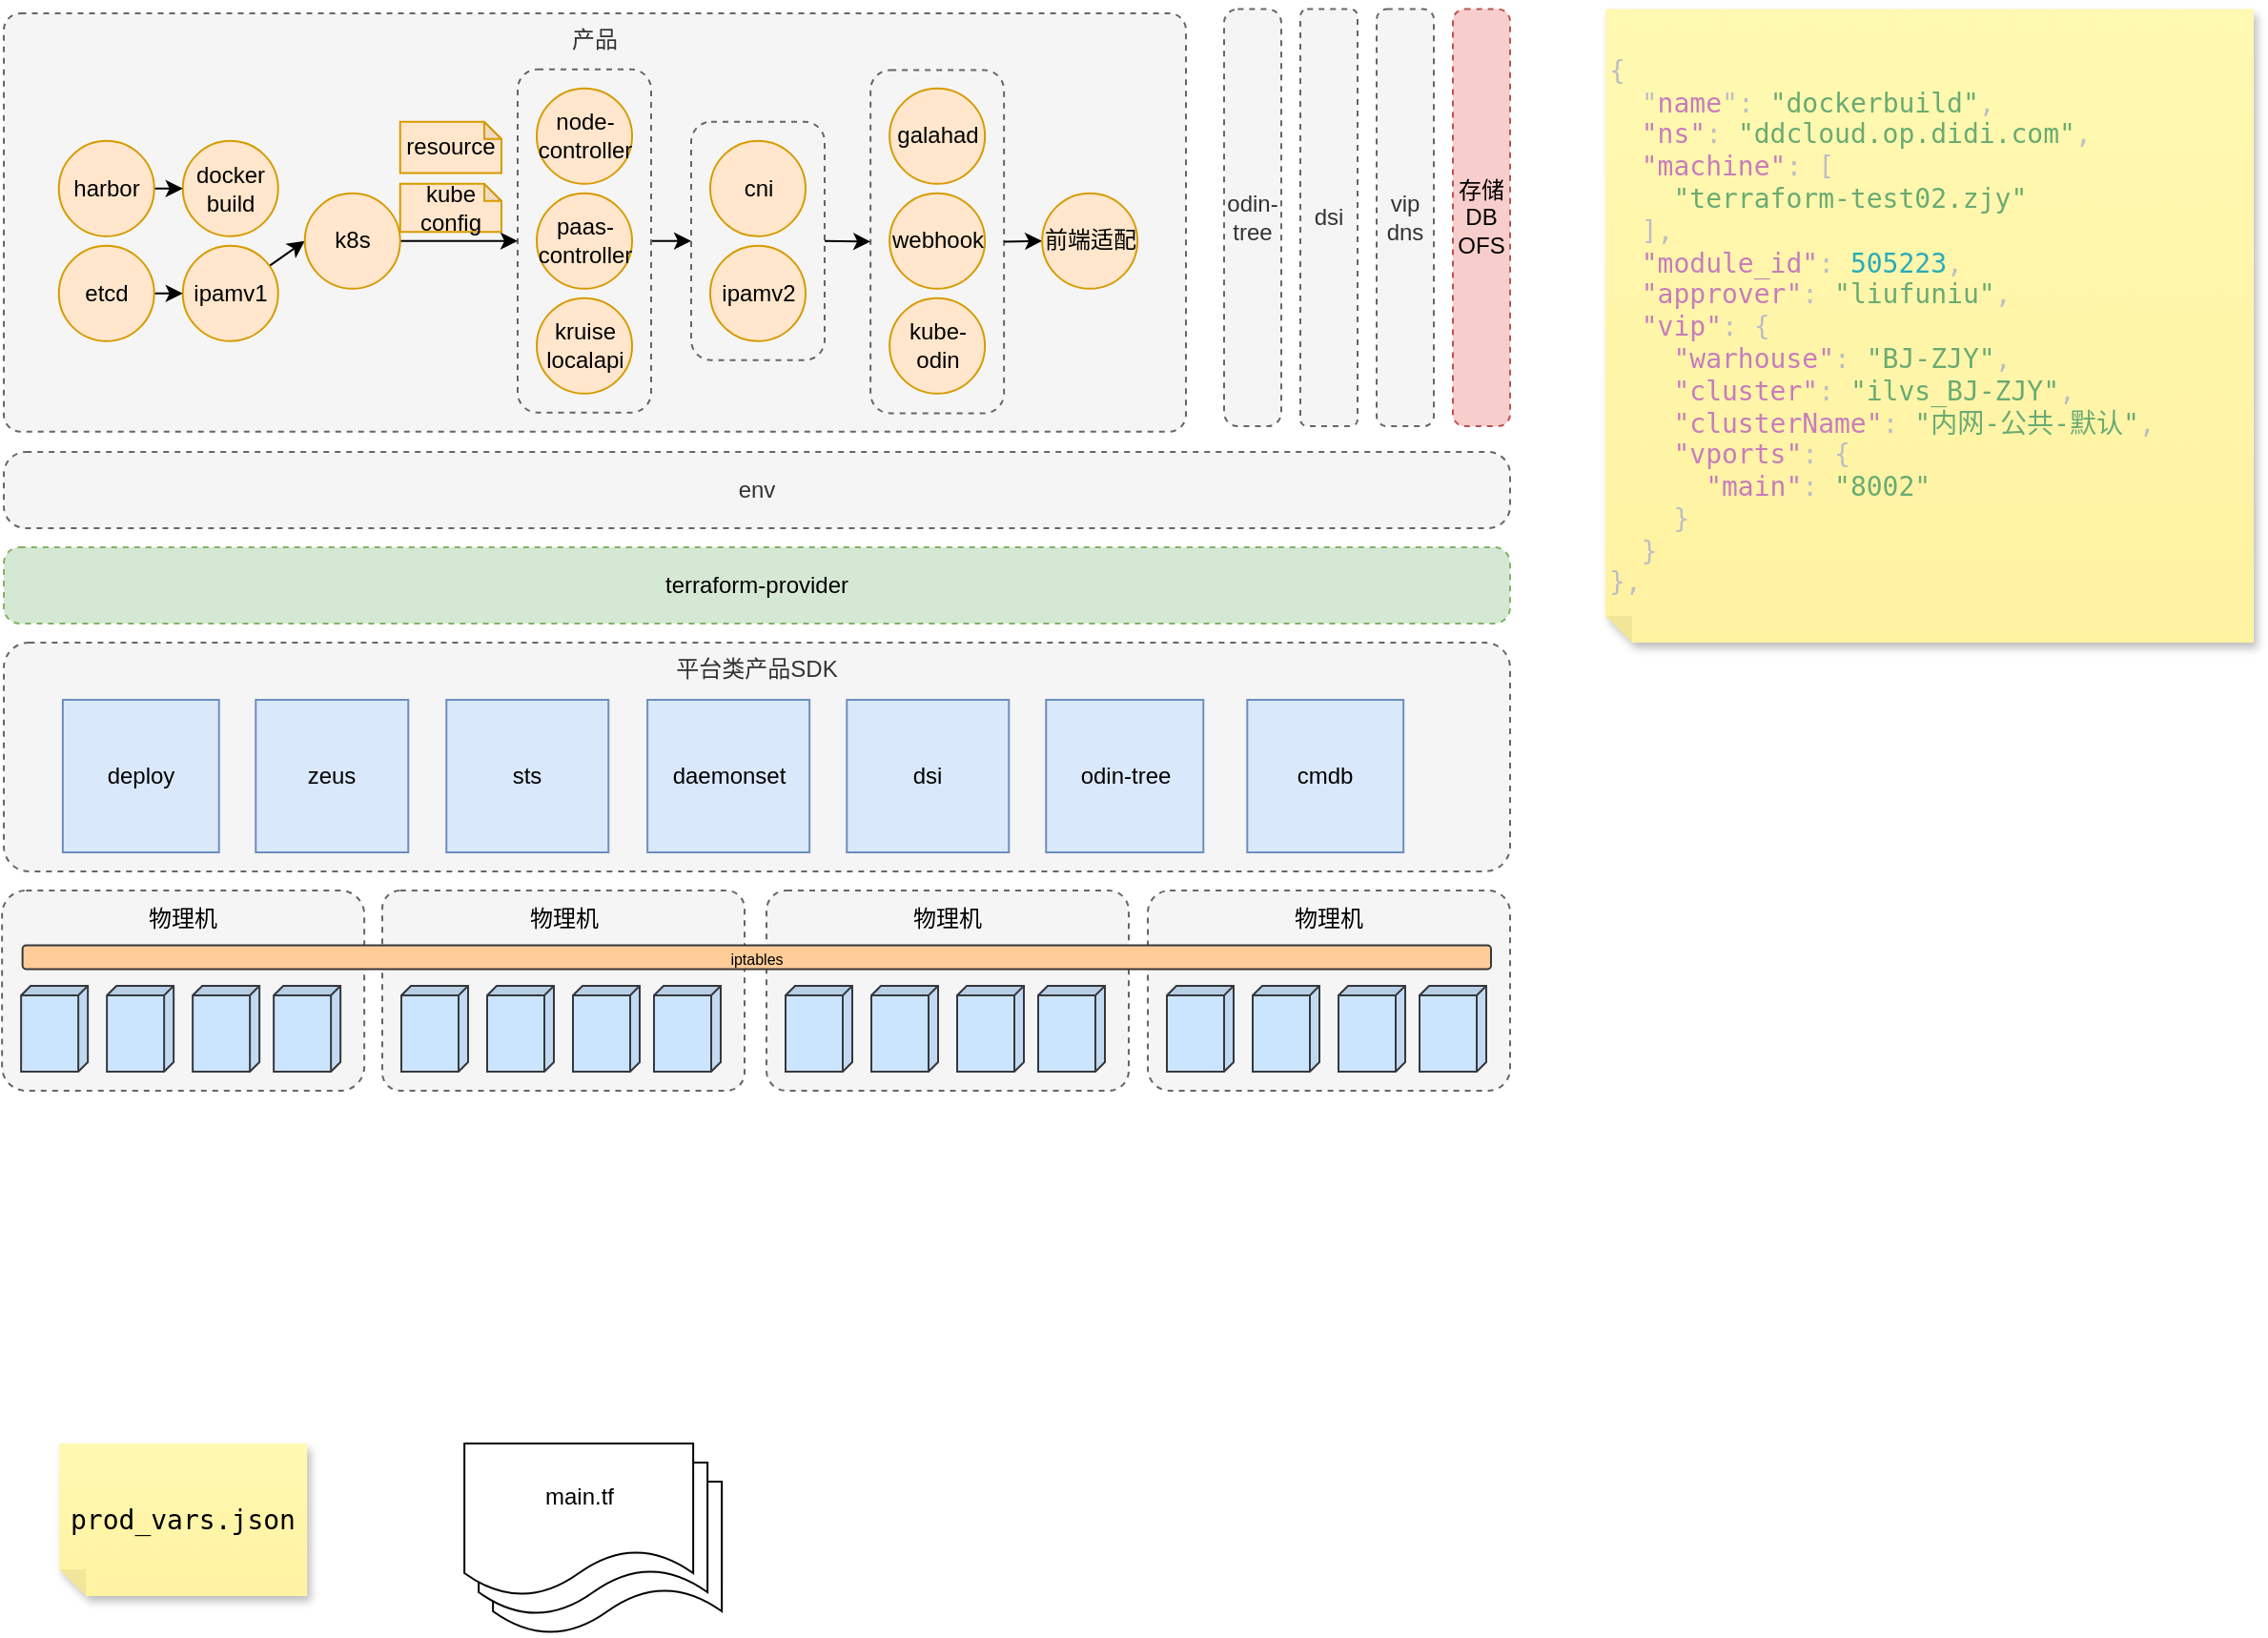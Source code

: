 <mxfile version="22.1.18" type="github">
  <diagram name="第 1 页" id="ZuhVlxFlhkBg7zVoVy1D">
    <mxGraphModel dx="1298" dy="1788" grid="1" gridSize="10" guides="1" tooltips="1" connect="1" arrows="1" fold="1" page="1" pageScale="1" pageWidth="827" pageHeight="1169" math="0" shadow="0">
      <root>
        <mxCell id="0" />
        <mxCell id="1" parent="0" />
        <mxCell id="GPAt1WRh6mztTl92b3K6-4" value="产品" style="rounded=1;whiteSpace=wrap;html=1;dashed=1;arcSize=4;fillColor=#f5f5f5;strokeColor=#666666;verticalAlign=top;fontColor=#333333;" parent="1" vertex="1">
          <mxGeometry x="90" y="-40" width="620" height="219.37" as="geometry" />
        </mxCell>
        <mxCell id="eo2u99sirjMwnlyiHI97-110" value="" style="rounded=1;whiteSpace=wrap;html=1;fillColor=#f5f5f5;fontColor=#333333;strokeColor=#666666;dashed=1;" vertex="1" parent="1">
          <mxGeometry x="544.57" y="-10.25" width="70" height="180" as="geometry" />
        </mxCell>
        <mxCell id="eo2u99sirjMwnlyiHI97-96" value="平台类产品SDK" style="rounded=1;html=1;dashed=1;arcSize=11;horizontal=1;labelPosition=center;verticalLabelPosition=middle;align=center;verticalAlign=top;labelBorderColor=none;fontSize=12;whiteSpace=wrap;fillColor=#f5f5f5;fontColor=#333333;strokeColor=#666666;" vertex="1" parent="1">
          <mxGeometry x="90" y="290" width="790" height="120" as="geometry" />
        </mxCell>
        <mxCell id="eo2u99sirjMwnlyiHI97-72" value="" style="rounded=1;whiteSpace=wrap;html=1;fillColor=#f5f5f5;fontColor=#333333;strokeColor=#666666;dashed=1;" vertex="1" parent="1">
          <mxGeometry x="450.5" y="16.87" width="70" height="125" as="geometry" />
        </mxCell>
        <mxCell id="eo2u99sirjMwnlyiHI97-73" value="" style="rounded=0;orthogonalLoop=1;jettySize=auto;html=1;entryX=0;entryY=0.5;entryDx=0;entryDy=0;" edge="1" parent="1" source="eo2u99sirjMwnlyiHI97-70" target="eo2u99sirjMwnlyiHI97-72">
          <mxGeometry relative="1" as="geometry">
            <mxPoint x="465.5" y="79.37" as="targetPoint" />
          </mxGeometry>
        </mxCell>
        <mxCell id="eo2u99sirjMwnlyiHI97-70" value="" style="rounded=1;whiteSpace=wrap;html=1;fillColor=#f5f5f5;fontColor=#333333;strokeColor=#666666;dashed=1;" vertex="1" parent="1">
          <mxGeometry x="359.5" y="-10.63" width="70" height="180" as="geometry" />
        </mxCell>
        <mxCell id="eo2u99sirjMwnlyiHI97-33" value="" style="rounded=1;whiteSpace=wrap;html=1;dashed=1;arcSize=12;fillColor=#f5f5f5;fontColor=#333333;strokeColor=#666666;" vertex="1" parent="1">
          <mxGeometry x="89.07" y="420" width="190" height="105" as="geometry" />
        </mxCell>
        <mxCell id="GPAt1WRh6mztTl92b3K6-3" value="terraform-provider" style="rounded=1;whiteSpace=wrap;html=1;fillColor=#d5e8d4;strokeColor=#82b366;dashed=1;arcSize=21;" parent="1" vertex="1">
          <mxGeometry x="90" y="240" width="790" height="40" as="geometry" />
        </mxCell>
        <mxCell id="GPAt1WRh6mztTl92b3K6-6" value="zeus" style="rounded=1;whiteSpace=wrap;html=1;arcSize=0;fillColor=#dae8fc;strokeColor=#6c8ebf;" parent="1" vertex="1">
          <mxGeometry x="222.14" y="320" width="80" height="80" as="geometry" />
        </mxCell>
        <mxCell id="GPAt1WRh6mztTl92b3K6-7" value="sts" style="rounded=1;whiteSpace=wrap;html=1;arcSize=0;fillColor=#dae8fc;strokeColor=#6c8ebf;" parent="1" vertex="1">
          <mxGeometry x="322.14" y="320" width="85" height="80" as="geometry" />
        </mxCell>
        <mxCell id="GPAt1WRh6mztTl92b3K6-8" value="daemonset" style="rounded=1;whiteSpace=wrap;html=1;arcSize=0;fillColor=#dae8fc;strokeColor=#6c8ebf;" parent="1" vertex="1">
          <mxGeometry x="427.57" y="320" width="85" height="80" as="geometry" />
        </mxCell>
        <mxCell id="GPAt1WRh6mztTl92b3K6-9" value="cmdb" style="rounded=1;whiteSpace=wrap;html=1;arcSize=0;fillColor=#dae8fc;strokeColor=#6c8ebf;" parent="1" vertex="1">
          <mxGeometry x="742.14" y="320" width="81.93" height="80" as="geometry" />
        </mxCell>
        <mxCell id="GPAt1WRh6mztTl92b3K6-10" value="odin-tree" style="rounded=1;whiteSpace=wrap;html=1;arcSize=0;fillColor=#dae8fc;strokeColor=#6c8ebf;" parent="1" vertex="1">
          <mxGeometry x="636.64" y="320" width="82.5" height="80" as="geometry" />
        </mxCell>
        <mxCell id="GPAt1WRh6mztTl92b3K6-13" value="cni" style="ellipse;whiteSpace=wrap;html=1;aspect=fixed;fillColor=#ffe6cc;strokeColor=#d79b00;" parent="1" vertex="1">
          <mxGeometry x="460.5" y="26.87" width="50" height="50" as="geometry" />
        </mxCell>
        <mxCell id="GPAt1WRh6mztTl92b3K6-17" value="docker&lt;br&gt;build" style="ellipse;whiteSpace=wrap;html=1;aspect=fixed;fillColor=#ffe6cc;strokeColor=#d79b00;" parent="1" vertex="1">
          <mxGeometry x="183.87" y="26.87" width="50" height="50" as="geometry" />
        </mxCell>
        <mxCell id="GPAt1WRh6mztTl92b3K6-20" value="galahad" style="ellipse;whiteSpace=wrap;html=1;aspect=fixed;fillColor=#ffe6cc;strokeColor=#d79b00;" parent="1" vertex="1">
          <mxGeometry x="554.57" y="-0.63" width="50" height="50" as="geometry" />
        </mxCell>
        <mxCell id="eo2u99sirjMwnlyiHI97-61" value="" style="rounded=0;orthogonalLoop=1;jettySize=auto;html=1;" edge="1" parent="1" source="GPAt1WRh6mztTl92b3K6-21" target="GPAt1WRh6mztTl92b3K6-17">
          <mxGeometry relative="1" as="geometry" />
        </mxCell>
        <mxCell id="GPAt1WRh6mztTl92b3K6-21" value="harbor" style="ellipse;whiteSpace=wrap;html=1;aspect=fixed;fillColor=#ffe6cc;strokeColor=#d79b00;" parent="1" vertex="1">
          <mxGeometry x="118.87" y="26.87" width="50" height="50" as="geometry" />
        </mxCell>
        <mxCell id="eo2u99sirjMwnlyiHI97-78" value="" style="rounded=0;orthogonalLoop=1;jettySize=auto;html=1;exitX=1;exitY=0.5;exitDx=0;exitDy=0;" edge="1" parent="1" source="eo2u99sirjMwnlyiHI97-110" target="eo2u99sirjMwnlyiHI97-18">
          <mxGeometry relative="1" as="geometry">
            <mxPoint x="618" y="79" as="sourcePoint" />
          </mxGeometry>
        </mxCell>
        <mxCell id="GPAt1WRh6mztTl92b3K6-22" value="webhook" style="ellipse;whiteSpace=wrap;html=1;aspect=fixed;fillColor=#ffe6cc;strokeColor=#d79b00;" parent="1" vertex="1">
          <mxGeometry x="554.57" y="54.37" width="50" height="50" as="geometry" />
        </mxCell>
        <mxCell id="GPAt1WRh6mztTl92b3K6-23" value="ipamv2" style="ellipse;whiteSpace=wrap;html=1;aspect=fixed;fillColor=#ffe6cc;strokeColor=#d79b00;" parent="1" vertex="1">
          <mxGeometry x="460.5" y="81.87" width="50" height="50" as="geometry" />
        </mxCell>
        <mxCell id="eo2u99sirjMwnlyiHI97-64" value="" style="rounded=0;orthogonalLoop=1;jettySize=auto;html=1;entryX=0;entryY=0.5;entryDx=0;entryDy=0;" edge="1" parent="1" source="GPAt1WRh6mztTl92b3K6-24" target="GPAt1WRh6mztTl92b3K6-28">
          <mxGeometry relative="1" as="geometry">
            <mxPoint x="268.871" y="87.346" as="targetPoint" />
          </mxGeometry>
        </mxCell>
        <mxCell id="GPAt1WRh6mztTl92b3K6-24" value="ipamv1" style="ellipse;whiteSpace=wrap;html=1;aspect=fixed;fillColor=#ffe6cc;strokeColor=#d79b00;" parent="1" vertex="1">
          <mxGeometry x="183.87" y="81.87" width="50" height="50" as="geometry" />
        </mxCell>
        <mxCell id="GPAt1WRh6mztTl92b3K6-26" value="kruise&lt;br&gt;localapi" style="ellipse;whiteSpace=wrap;html=1;aspect=fixed;fillColor=#ffe6cc;strokeColor=#d79b00;" parent="1" vertex="1">
          <mxGeometry x="369.5" y="109.37" width="50" height="50" as="geometry" />
        </mxCell>
        <mxCell id="eo2u99sirjMwnlyiHI97-68" value="" style="rounded=0;orthogonalLoop=1;jettySize=auto;html=1;entryX=0;entryY=0.5;entryDx=0;entryDy=0;" edge="1" parent="1" source="GPAt1WRh6mztTl92b3K6-28" target="eo2u99sirjMwnlyiHI97-70">
          <mxGeometry relative="1" as="geometry">
            <mxPoint x="413.5" y="79.37" as="targetPoint" />
          </mxGeometry>
        </mxCell>
        <mxCell id="GPAt1WRh6mztTl92b3K6-28" value="k8s" style="ellipse;whiteSpace=wrap;html=1;aspect=fixed;fillColor=#ffe6cc;strokeColor=#d79b00;" parent="1" vertex="1">
          <mxGeometry x="247.87" y="54.37" width="50" height="50" as="geometry" />
        </mxCell>
        <mxCell id="GPAt1WRh6mztTl92b3K6-29" value="kube&lt;br&gt;config" style="shape=note;whiteSpace=wrap;html=1;backgroundOutline=1;darkOpacity=0.05;size=9;fillColor=#ffe6cc;strokeColor=#d79b00;horizontal=1;" parent="1" vertex="1">
          <mxGeometry x="297.87" y="49.37" width="53.13" height="25.3" as="geometry" />
        </mxCell>
        <mxCell id="GPAt1WRh6mztTl92b3K6-31" value="resource" style="shape=note;whiteSpace=wrap;html=1;backgroundOutline=1;darkOpacity=0.05;size=9;fillColor=#ffe6cc;strokeColor=#d79b00;verticalAlign=middle;horizontal=1;" parent="1" vertex="1">
          <mxGeometry x="297.87" y="16.87" width="53.13" height="26.87" as="geometry" />
        </mxCell>
        <mxCell id="GPAt1WRh6mztTl92b3K6-34" value="node-controller" style="ellipse;whiteSpace=wrap;html=1;aspect=fixed;fillColor=#ffe6cc;strokeColor=#d79b00;" parent="1" vertex="1">
          <mxGeometry x="369.5" y="-0.63" width="50" height="50" as="geometry" />
        </mxCell>
        <mxCell id="GPAt1WRh6mztTl92b3K6-35" value="paas-controller" style="ellipse;whiteSpace=wrap;html=1;aspect=fixed;fillColor=#ffe6cc;strokeColor=#d79b00;" parent="1" vertex="1">
          <mxGeometry x="369.5" y="54.37" width="50" height="50" as="geometry" />
        </mxCell>
        <mxCell id="eo2u99sirjMwnlyiHI97-18" value="前端适配" style="ellipse;whiteSpace=wrap;html=1;aspect=fixed;fillColor=#ffe6cc;strokeColor=#d79b00;" vertex="1" parent="1">
          <mxGeometry x="634.57" y="54.37" width="50" height="50" as="geometry" />
        </mxCell>
        <mxCell id="eo2u99sirjMwnlyiHI97-29" value="" style="shape=cube;whiteSpace=wrap;html=1;boundedLbl=1;backgroundOutline=1;darkOpacity=0.05;darkOpacity2=0.1;size=5;rotation=90;fillColor=#cce5ff;strokeColor=#36393d;" vertex="1" parent="1">
          <mxGeometry x="94.07" y="475" width="45" height="35" as="geometry" />
        </mxCell>
        <mxCell id="eo2u99sirjMwnlyiHI97-30" value="" style="shape=cube;whiteSpace=wrap;html=1;boundedLbl=1;backgroundOutline=1;darkOpacity=0.05;darkOpacity2=0.1;size=5;rotation=90;fillColor=#cce5ff;strokeColor=#36393d;" vertex="1" parent="1">
          <mxGeometry x="139.07" y="475" width="45" height="35" as="geometry" />
        </mxCell>
        <mxCell id="eo2u99sirjMwnlyiHI97-31" value="" style="shape=cube;whiteSpace=wrap;html=1;boundedLbl=1;backgroundOutline=1;darkOpacity=0.05;darkOpacity2=0.1;size=5;rotation=90;fillColor=#cce5ff;strokeColor=#36393d;" vertex="1" parent="1">
          <mxGeometry x="184.07" y="475" width="45" height="35" as="geometry" />
        </mxCell>
        <mxCell id="eo2u99sirjMwnlyiHI97-32" value="" style="shape=cube;whiteSpace=wrap;html=1;boundedLbl=1;backgroundOutline=1;darkOpacity=0.05;darkOpacity2=0.1;size=5;rotation=90;fillColor=#cce5ff;strokeColor=#36393d;" vertex="1" parent="1">
          <mxGeometry x="226.57" y="475" width="45" height="35" as="geometry" />
        </mxCell>
        <mxCell id="eo2u99sirjMwnlyiHI97-34" value="物理机" style="text;html=1;strokeColor=none;fillColor=none;align=center;verticalAlign=middle;whiteSpace=wrap;rounded=0;" vertex="1" parent="1">
          <mxGeometry x="154.07" y="420" width="60" height="30" as="geometry" />
        </mxCell>
        <mxCell id="eo2u99sirjMwnlyiHI97-45" value="" style="rounded=1;whiteSpace=wrap;html=1;dashed=1;arcSize=9;fillColor=#f5f5f5;fontColor=#333333;strokeColor=#666666;" vertex="1" parent="1">
          <mxGeometry x="288.5" y="420" width="190" height="105" as="geometry" />
        </mxCell>
        <mxCell id="eo2u99sirjMwnlyiHI97-46" value="" style="shape=cube;whiteSpace=wrap;html=1;boundedLbl=1;backgroundOutline=1;darkOpacity=0.05;darkOpacity2=0.1;size=5;rotation=90;fillColor=#cce5ff;strokeColor=#36393d;" vertex="1" parent="1">
          <mxGeometry x="293.5" y="475" width="45" height="35" as="geometry" />
        </mxCell>
        <mxCell id="eo2u99sirjMwnlyiHI97-47" value="" style="shape=cube;whiteSpace=wrap;html=1;boundedLbl=1;backgroundOutline=1;darkOpacity=0.05;darkOpacity2=0.1;size=5;rotation=90;fillColor=#cce5ff;strokeColor=#36393d;" vertex="1" parent="1">
          <mxGeometry x="338.5" y="475" width="45" height="35" as="geometry" />
        </mxCell>
        <mxCell id="eo2u99sirjMwnlyiHI97-48" value="" style="shape=cube;whiteSpace=wrap;html=1;boundedLbl=1;backgroundOutline=1;darkOpacity=0.05;darkOpacity2=0.1;size=5;rotation=90;fillColor=#cce5ff;strokeColor=#36393d;" vertex="1" parent="1">
          <mxGeometry x="383.5" y="475" width="45" height="35" as="geometry" />
        </mxCell>
        <mxCell id="eo2u99sirjMwnlyiHI97-49" value="" style="shape=cube;whiteSpace=wrap;html=1;boundedLbl=1;backgroundOutline=1;darkOpacity=0.05;darkOpacity2=0.1;size=5;rotation=90;fillColor=#cce5ff;strokeColor=#36393d;" vertex="1" parent="1">
          <mxGeometry x="426" y="475" width="45" height="35" as="geometry" />
        </mxCell>
        <mxCell id="eo2u99sirjMwnlyiHI97-50" value="物理机" style="text;html=1;strokeColor=none;fillColor=none;align=center;verticalAlign=middle;whiteSpace=wrap;rounded=0;" vertex="1" parent="1">
          <mxGeometry x="353.5" y="420" width="60" height="30" as="geometry" />
        </mxCell>
        <mxCell id="eo2u99sirjMwnlyiHI97-51" value="" style="rounded=1;whiteSpace=wrap;html=1;dashed=1;arcSize=10;fillColor=#f5f5f5;fontColor=#333333;strokeColor=#666666;" vertex="1" parent="1">
          <mxGeometry x="490.0" y="420" width="190" height="105" as="geometry" />
        </mxCell>
        <mxCell id="eo2u99sirjMwnlyiHI97-52" value="" style="shape=cube;whiteSpace=wrap;html=1;boundedLbl=1;backgroundOutline=1;darkOpacity=0.05;darkOpacity2=0.1;size=5;rotation=90;fillColor=#cce5ff;strokeColor=#36393d;" vertex="1" parent="1">
          <mxGeometry x="495.0" y="475" width="45" height="35" as="geometry" />
        </mxCell>
        <mxCell id="eo2u99sirjMwnlyiHI97-53" value="" style="shape=cube;whiteSpace=wrap;html=1;boundedLbl=1;backgroundOutline=1;darkOpacity=0.05;darkOpacity2=0.1;size=5;rotation=90;fillColor=#cce5ff;strokeColor=#36393d;" vertex="1" parent="1">
          <mxGeometry x="540" y="475" width="45" height="35" as="geometry" />
        </mxCell>
        <mxCell id="eo2u99sirjMwnlyiHI97-54" value="" style="shape=cube;whiteSpace=wrap;html=1;boundedLbl=1;backgroundOutline=1;darkOpacity=0.05;darkOpacity2=0.1;size=5;rotation=90;fillColor=#cce5ff;strokeColor=#36393d;" vertex="1" parent="1">
          <mxGeometry x="585" y="475" width="45" height="35" as="geometry" />
        </mxCell>
        <mxCell id="eo2u99sirjMwnlyiHI97-55" value="" style="shape=cube;whiteSpace=wrap;html=1;boundedLbl=1;backgroundOutline=1;darkOpacity=0.05;darkOpacity2=0.1;size=5;rotation=90;fillColor=#cce5ff;strokeColor=#36393d;" vertex="1" parent="1">
          <mxGeometry x="627.5" y="475" width="45" height="35" as="geometry" />
        </mxCell>
        <mxCell id="eo2u99sirjMwnlyiHI97-56" value="物理机" style="text;html=1;strokeColor=none;fillColor=none;align=center;verticalAlign=middle;whiteSpace=wrap;rounded=0;" vertex="1" parent="1">
          <mxGeometry x="555" y="420" width="60" height="30" as="geometry" />
        </mxCell>
        <mxCell id="eo2u99sirjMwnlyiHI97-62" value="odin-tree" style="rounded=1;whiteSpace=wrap;html=1;arcSize=24;dashed=1;textDirection=rtl;fillColor=#f5f5f5;fontColor=#333333;strokeColor=#666666;" vertex="1" parent="1">
          <mxGeometry x="730" y="-42.2" width="30" height="218.75" as="geometry" />
        </mxCell>
        <mxCell id="eo2u99sirjMwnlyiHI97-65" value="" style="rounded=0;orthogonalLoop=1;jettySize=auto;html=1;" edge="1" parent="1" source="eo2u99sirjMwnlyiHI97-63" target="GPAt1WRh6mztTl92b3K6-24">
          <mxGeometry relative="1" as="geometry" />
        </mxCell>
        <mxCell id="eo2u99sirjMwnlyiHI97-63" value="etcd" style="ellipse;whiteSpace=wrap;html=1;aspect=fixed;fillColor=#ffe6cc;strokeColor=#d79b00;" vertex="1" parent="1">
          <mxGeometry x="118.87" y="81.87" width="50" height="50" as="geometry" />
        </mxCell>
        <mxCell id="eo2u99sirjMwnlyiHI97-79" value="dsi" style="rounded=1;whiteSpace=wrap;html=1;arcSize=12;dashed=1;labelPosition=center;verticalLabelPosition=middle;align=center;verticalAlign=middle;fillColor=#f5f5f5;fontColor=#333333;strokeColor=#666666;" vertex="1" parent="1">
          <mxGeometry x="770" y="-42.2" width="30" height="218.75" as="geometry" />
        </mxCell>
        <mxCell id="eo2u99sirjMwnlyiHI97-80" value="vip&lt;br&gt;dns" style="rounded=1;whiteSpace=wrap;html=1;arcSize=18;dashed=1;fillColor=#f5f5f5;fontColor=#333333;strokeColor=#666666;" vertex="1" parent="1">
          <mxGeometry x="810" y="-42.2" width="30" height="218.75" as="geometry" />
        </mxCell>
        <mxCell id="eo2u99sirjMwnlyiHI97-81" value="存储DB&lt;br&gt;OFS" style="rounded=1;whiteSpace=wrap;html=1;arcSize=21;dashed=1;fillColor=#f8cecc;strokeColor=#b85450;" vertex="1" parent="1">
          <mxGeometry x="850" y="-42.2" width="30" height="218.75" as="geometry" />
        </mxCell>
        <mxCell id="eo2u99sirjMwnlyiHI97-82" value="" style="rounded=1;whiteSpace=wrap;html=1;dashed=1;arcSize=11;fillColor=#f5f5f5;fontColor=#333333;strokeColor=#666666;" vertex="1" parent="1">
          <mxGeometry x="690" y="420" width="190" height="105" as="geometry" />
        </mxCell>
        <mxCell id="eo2u99sirjMwnlyiHI97-83" value="" style="shape=cube;whiteSpace=wrap;html=1;boundedLbl=1;backgroundOutline=1;darkOpacity=0.05;darkOpacity2=0.1;size=5;rotation=90;fillColor=#cce5ff;strokeColor=#36393d;" vertex="1" parent="1">
          <mxGeometry x="695" y="475" width="45" height="35" as="geometry" />
        </mxCell>
        <mxCell id="eo2u99sirjMwnlyiHI97-84" value="" style="shape=cube;whiteSpace=wrap;html=1;boundedLbl=1;backgroundOutline=1;darkOpacity=0.05;darkOpacity2=0.1;size=5;rotation=90;fillColor=#cce5ff;strokeColor=#36393d;" vertex="1" parent="1">
          <mxGeometry x="740" y="475" width="45" height="35" as="geometry" />
        </mxCell>
        <mxCell id="eo2u99sirjMwnlyiHI97-85" value="" style="shape=cube;whiteSpace=wrap;html=1;boundedLbl=1;backgroundOutline=1;darkOpacity=0.05;darkOpacity2=0.1;size=5;rotation=90;fillColor=#cce5ff;strokeColor=#36393d;" vertex="1" parent="1">
          <mxGeometry x="785" y="475" width="45" height="35" as="geometry" />
        </mxCell>
        <mxCell id="eo2u99sirjMwnlyiHI97-86" value="" style="shape=cube;whiteSpace=wrap;html=1;boundedLbl=1;backgroundOutline=1;darkOpacity=0.05;darkOpacity2=0.1;size=5;rotation=90;fillColor=#cce5ff;strokeColor=#36393d;" vertex="1" parent="1">
          <mxGeometry x="827.5" y="475" width="45" height="35" as="geometry" />
        </mxCell>
        <mxCell id="eo2u99sirjMwnlyiHI97-87" value="物理机" style="text;html=1;strokeColor=none;fillColor=none;align=center;verticalAlign=middle;whiteSpace=wrap;rounded=0;" vertex="1" parent="1">
          <mxGeometry x="755" y="420" width="60" height="30" as="geometry" />
        </mxCell>
        <mxCell id="eo2u99sirjMwnlyiHI97-57" value="&lt;p style=&quot;line-height: 100%;&quot;&gt;&lt;span style=&quot;color: rgb(0, 0, 0); font-family: Helvetica; font-style: normal; font-variant-ligatures: normal; font-variant-caps: normal; font-weight: 400; letter-spacing: normal; orphans: 2; text-indent: 0px; text-transform: none; widows: 2; word-spacing: 0px; -webkit-text-stroke-width: 0px; text-decoration-thickness: initial; text-decoration-style: initial; text-decoration-color: initial; float: none; display: inline !important;&quot;&gt;&lt;font style=&quot;font-size: 8px;&quot;&gt;iptables&lt;/font&gt;&lt;/span&gt;&lt;/p&gt;" style="rounded=1;whiteSpace=wrap;html=1;align=center;fillColor=#ffcc99;strokeColor=#36393d;" vertex="1" parent="1">
          <mxGeometry x="99.82" y="448.75" width="770.18" height="12.5" as="geometry" />
        </mxCell>
        <mxCell id="eo2u99sirjMwnlyiHI97-94" value="deploy" style="rounded=1;whiteSpace=wrap;html=1;arcSize=0;fillColor=#dae8fc;strokeColor=#6c8ebf;" vertex="1" parent="1">
          <mxGeometry x="120.94" y="320" width="81.93" height="80" as="geometry" />
        </mxCell>
        <mxCell id="eo2u99sirjMwnlyiHI97-95" value="dsi" style="rounded=1;whiteSpace=wrap;html=1;arcSize=0;fillColor=#dae8fc;strokeColor=#6c8ebf;" vertex="1" parent="1">
          <mxGeometry x="532.14" y="320" width="85" height="80" as="geometry" />
        </mxCell>
        <mxCell id="eo2u99sirjMwnlyiHI97-101" value="env" style="rounded=1;whiteSpace=wrap;html=1;fillColor=#f5f5f5;strokeColor=#666666;dashed=1;arcSize=29;fontColor=#333333;" vertex="1" parent="1">
          <mxGeometry x="90" y="190" width="790" height="40" as="geometry" />
        </mxCell>
        <mxCell id="eo2u99sirjMwnlyiHI97-102" value="&lt;div style=&quot;&quot;&gt;&lt;pre style=&quot;font-family: &amp;quot;JetBrains Mono&amp;quot;, monospace; font-size: 10.5pt;&quot;&gt;&lt;font color=&quot;#bcbec4&quot;&gt;{&lt;br&gt;  &quot;&lt;/font&gt;&lt;font color=&quot;#c77dbb&quot;&gt;name&lt;/font&gt;&lt;font color=&quot;#bcbec4&quot;&gt;&quot;: &lt;/font&gt;&lt;span style=&quot;color: rgb(106, 171, 115);&quot;&gt;&quot;dockerbuild&quot;&lt;/span&gt;&lt;font color=&quot;#bcbec4&quot;&gt;,&lt;br&gt;  &lt;/font&gt;&lt;span style=&quot;color: rgb(199, 125, 187);&quot;&gt;&quot;ns&quot;&lt;/span&gt;&lt;font color=&quot;#bcbec4&quot;&gt;: &lt;/font&gt;&lt;span style=&quot;color: rgb(106, 171, 115);&quot;&gt;&quot;ddcloud.op.didi.com&quot;&lt;/span&gt;&lt;font color=&quot;#bcbec4&quot;&gt;,&lt;br&gt;  &lt;/font&gt;&lt;span style=&quot;color: rgb(199, 125, 187);&quot;&gt;&quot;machine&quot;&lt;/span&gt;&lt;font color=&quot;#bcbec4&quot;&gt;: [&lt;br&gt;    &lt;/font&gt;&lt;span style=&quot;color: rgb(106, 171, 115);&quot;&gt;&quot;terraform-test02.zjy&quot;&lt;br&gt;&lt;/span&gt;&lt;span style=&quot;color: rgb(106, 171, 115);&quot;&gt;  &lt;/span&gt;&lt;font color=&quot;#bcbec4&quot;&gt;],&lt;br&gt;  &lt;/font&gt;&lt;span style=&quot;color: rgb(199, 125, 187);&quot;&gt;&quot;module_id&quot;&lt;/span&gt;&lt;font color=&quot;#bcbec4&quot;&gt;: &lt;/font&gt;&lt;span style=&quot;color: rgb(42, 172, 184);&quot;&gt;505223&lt;/span&gt;&lt;font color=&quot;#bcbec4&quot;&gt;,&lt;br&gt;  &lt;/font&gt;&lt;span style=&quot;color: rgb(199, 125, 187);&quot;&gt;&quot;approver&quot;&lt;/span&gt;&lt;font color=&quot;#bcbec4&quot;&gt;: &lt;/font&gt;&lt;span style=&quot;color: rgb(106, 171, 115);&quot;&gt;&quot;liufuniu&quot;&lt;/span&gt;&lt;font color=&quot;#bcbec4&quot;&gt;,&lt;br&gt;  &lt;/font&gt;&lt;span style=&quot;color: rgb(199, 125, 187);&quot;&gt;&quot;vip&quot;&lt;/span&gt;&lt;font color=&quot;#bcbec4&quot;&gt;: {&lt;br&gt;    &lt;/font&gt;&lt;span style=&quot;color: rgb(199, 125, 187);&quot;&gt;&quot;warhouse&quot;&lt;/span&gt;&lt;font color=&quot;#bcbec4&quot;&gt;: &lt;/font&gt;&lt;span style=&quot;color: rgb(106, 171, 115);&quot;&gt;&quot;BJ-ZJY&quot;&lt;/span&gt;&lt;font color=&quot;#bcbec4&quot;&gt;,&lt;br&gt;    &lt;/font&gt;&lt;span style=&quot;color: rgb(199, 125, 187);&quot;&gt;&quot;cluster&quot;&lt;/span&gt;&lt;font color=&quot;#bcbec4&quot;&gt;: &lt;/font&gt;&lt;span style=&quot;color: rgb(106, 171, 115);&quot;&gt;&quot;ilvs_BJ-ZJY&quot;&lt;/span&gt;&lt;font color=&quot;#bcbec4&quot;&gt;,&lt;br&gt;    &lt;/font&gt;&lt;span style=&quot;color: rgb(199, 125, 187);&quot;&gt;&quot;clusterName&quot;&lt;/span&gt;&lt;font color=&quot;#bcbec4&quot;&gt;: &lt;/font&gt;&lt;span style=&quot;color: rgb(106, 171, 115);&quot;&gt;&quot;&lt;/span&gt;&lt;span style=&quot;color: rgb(106, 171, 115); font-family: Menlo-Regular, monospace;&quot;&gt;内网&lt;/span&gt;&lt;span style=&quot;color: rgb(106, 171, 115);&quot;&gt;-&lt;/span&gt;&lt;span style=&quot;color: rgb(106, 171, 115); font-family: Menlo-Regular, monospace;&quot;&gt;公共&lt;/span&gt;&lt;span style=&quot;color: rgb(106, 171, 115);&quot;&gt;-&lt;/span&gt;&lt;span style=&quot;color: rgb(106, 171, 115); font-family: Menlo-Regular, monospace;&quot;&gt;默认&lt;/span&gt;&lt;span style=&quot;color: rgb(106, 171, 115);&quot;&gt;&quot;&lt;/span&gt;&lt;font color=&quot;#bcbec4&quot;&gt;,&lt;br&gt;    &lt;/font&gt;&lt;span style=&quot;color: rgb(199, 125, 187);&quot;&gt;&quot;vports&quot;&lt;/span&gt;&lt;font color=&quot;#bcbec4&quot;&gt;: {&lt;br&gt;      &lt;/font&gt;&lt;span style=&quot;color: rgb(199, 125, 187);&quot;&gt;&quot;main&quot;&lt;/span&gt;&lt;font color=&quot;#bcbec4&quot;&gt;: &lt;/font&gt;&lt;span style=&quot;color: rgb(106, 171, 115);&quot;&gt;&quot;8002&quot;&lt;br&gt;&lt;/span&gt;&lt;span style=&quot;color: rgb(106, 171, 115);&quot;&gt;    &lt;/span&gt;&lt;font color=&quot;#bcbec4&quot;&gt;}&lt;br&gt;  }&lt;br&gt;},&lt;/font&gt;&lt;/pre&gt;&lt;/div&gt;" style="shape=note;whiteSpace=wrap;html=1;backgroundOutline=1;fontColor=#000000;darkOpacity=0.05;fillColor=#FFF9B2;strokeColor=none;fillStyle=solid;direction=west;gradientDirection=north;gradientColor=#FFF2A1;shadow=1;size=14;pointerEvents=1;align=left;" vertex="1" parent="1">
          <mxGeometry x="930" y="-42.2" width="340" height="332.2" as="geometry" />
        </mxCell>
        <mxCell id="eo2u99sirjMwnlyiHI97-107" value="" style="group" vertex="1" connectable="0" parent="1">
          <mxGeometry x="331.57" y="710" width="135" height="100" as="geometry" />
        </mxCell>
        <mxCell id="eo2u99sirjMwnlyiHI97-104" value="" style="shape=document;whiteSpace=wrap;html=1;boundedLbl=1;movable=1;resizable=1;rotatable=1;deletable=1;editable=1;locked=0;connectable=1;" vertex="1" parent="eo2u99sirjMwnlyiHI97-107">
          <mxGeometry x="15" y="20" width="120" height="80" as="geometry" />
        </mxCell>
        <mxCell id="eo2u99sirjMwnlyiHI97-105" value="" style="shape=document;whiteSpace=wrap;html=1;boundedLbl=1;movable=1;resizable=1;rotatable=1;deletable=1;editable=1;locked=0;connectable=1;" vertex="1" parent="eo2u99sirjMwnlyiHI97-107">
          <mxGeometry x="7.5" y="10" width="120" height="80" as="geometry" />
        </mxCell>
        <mxCell id="eo2u99sirjMwnlyiHI97-106" value="main.tf" style="shape=document;whiteSpace=wrap;html=1;boundedLbl=1;movable=1;resizable=1;rotatable=1;deletable=1;editable=1;locked=0;connectable=1;" vertex="1" parent="eo2u99sirjMwnlyiHI97-107">
          <mxGeometry width="120" height="80" as="geometry" />
        </mxCell>
        <mxCell id="eo2u99sirjMwnlyiHI97-108" value="&lt;div style=&quot;&quot;&gt;&lt;pre style=&quot;font-family: &amp;quot;JetBrains Mono&amp;quot;, monospace; font-size: 10.5pt;&quot;&gt;prod_vars.json&lt;/pre&gt;&lt;/div&gt;" style="shape=note;whiteSpace=wrap;html=1;backgroundOutline=1;fontColor=#000000;darkOpacity=0.05;fillColor=#FFF9B2;strokeColor=none;fillStyle=solid;direction=west;gradientDirection=north;gradientColor=#FFF2A1;shadow=1;size=14;pointerEvents=1;align=center;" vertex="1" parent="1">
          <mxGeometry x="119.07" y="710" width="130" height="80" as="geometry" />
        </mxCell>
        <mxCell id="eo2u99sirjMwnlyiHI97-109" value="kube-odin" style="ellipse;whiteSpace=wrap;html=1;aspect=fixed;fillColor=#ffe6cc;strokeColor=#d79b00;" vertex="1" parent="1">
          <mxGeometry x="554.57" y="109.37" width="50" height="50" as="geometry" />
        </mxCell>
        <mxCell id="eo2u99sirjMwnlyiHI97-111" value="" style="rounded=0;orthogonalLoop=1;jettySize=auto;html=1;exitX=1;exitY=0.5;exitDx=0;exitDy=0;entryX=0;entryY=0.5;entryDx=0;entryDy=0;" edge="1" parent="1" source="eo2u99sirjMwnlyiHI97-72" target="eo2u99sirjMwnlyiHI97-110">
          <mxGeometry relative="1" as="geometry">
            <mxPoint x="439" y="89" as="sourcePoint" />
            <mxPoint x="548" y="79" as="targetPoint" />
          </mxGeometry>
        </mxCell>
      </root>
    </mxGraphModel>
  </diagram>
</mxfile>
